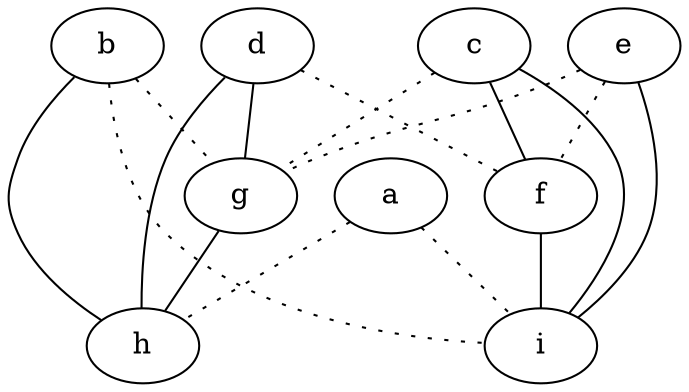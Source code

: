 graph {
a -- h [style=dotted];
a -- i [style=dotted];
b -- g [style=dotted];
b -- h;
b -- i [style=dotted];
c -- f;
c -- g [style=dotted];
c -- i;
d -- f [style=dotted];
d -- g;
d -- h;
e -- f [style=dotted];
e -- g [style=dotted];
e -- i;
f -- i;
g -- h;
}
